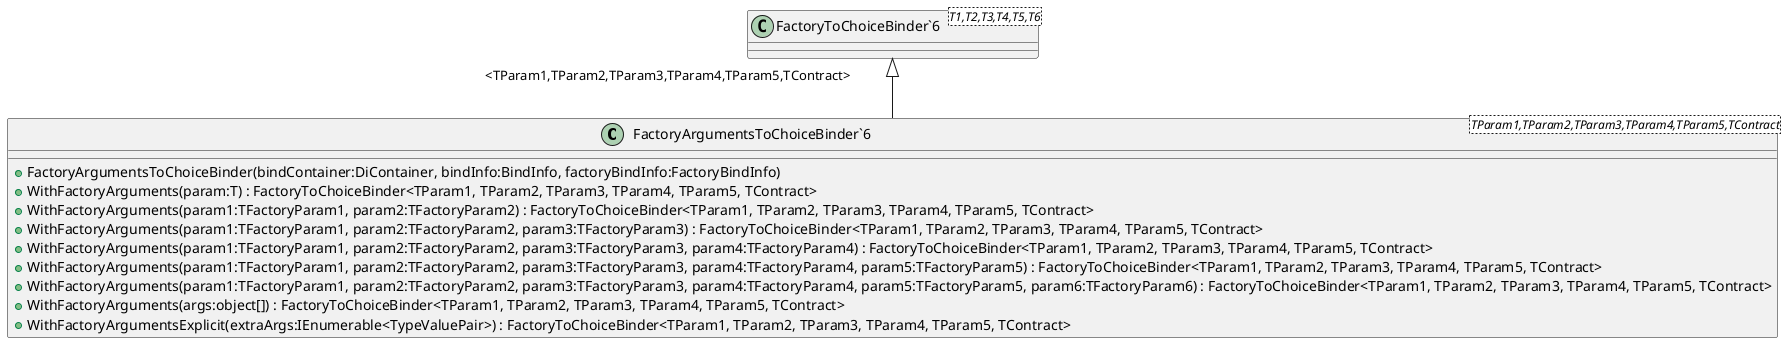 @startuml
class "FactoryArgumentsToChoiceBinder`6"<TParam1,TParam2,TParam3,TParam4,TParam5,TContract> {
    + FactoryArgumentsToChoiceBinder(bindContainer:DiContainer, bindInfo:BindInfo, factoryBindInfo:FactoryBindInfo)
    + WithFactoryArguments(param:T) : FactoryToChoiceBinder<TParam1, TParam2, TParam3, TParam4, TParam5, TContract>
    + WithFactoryArguments(param1:TFactoryParam1, param2:TFactoryParam2) : FactoryToChoiceBinder<TParam1, TParam2, TParam3, TParam4, TParam5, TContract>
    + WithFactoryArguments(param1:TFactoryParam1, param2:TFactoryParam2, param3:TFactoryParam3) : FactoryToChoiceBinder<TParam1, TParam2, TParam3, TParam4, TParam5, TContract>
    + WithFactoryArguments(param1:TFactoryParam1, param2:TFactoryParam2, param3:TFactoryParam3, param4:TFactoryParam4) : FactoryToChoiceBinder<TParam1, TParam2, TParam3, TParam4, TParam5, TContract>
    + WithFactoryArguments(param1:TFactoryParam1, param2:TFactoryParam2, param3:TFactoryParam3, param4:TFactoryParam4, param5:TFactoryParam5) : FactoryToChoiceBinder<TParam1, TParam2, TParam3, TParam4, TParam5, TContract>
    + WithFactoryArguments(param1:TFactoryParam1, param2:TFactoryParam2, param3:TFactoryParam3, param4:TFactoryParam4, param5:TFactoryParam5, param6:TFactoryParam6) : FactoryToChoiceBinder<TParam1, TParam2, TParam3, TParam4, TParam5, TContract>
    + WithFactoryArguments(args:object[]) : FactoryToChoiceBinder<TParam1, TParam2, TParam3, TParam4, TParam5, TContract>
    + WithFactoryArgumentsExplicit(extraArgs:IEnumerable<TypeValuePair>) : FactoryToChoiceBinder<TParam1, TParam2, TParam3, TParam4, TParam5, TContract>
}
class "FactoryToChoiceBinder`6"<T1,T2,T3,T4,T5,T6> {
}
"FactoryToChoiceBinder`6" "<TParam1,TParam2,TParam3,TParam4,TParam5,TContract>" <|-- "FactoryArgumentsToChoiceBinder`6"
@enduml
